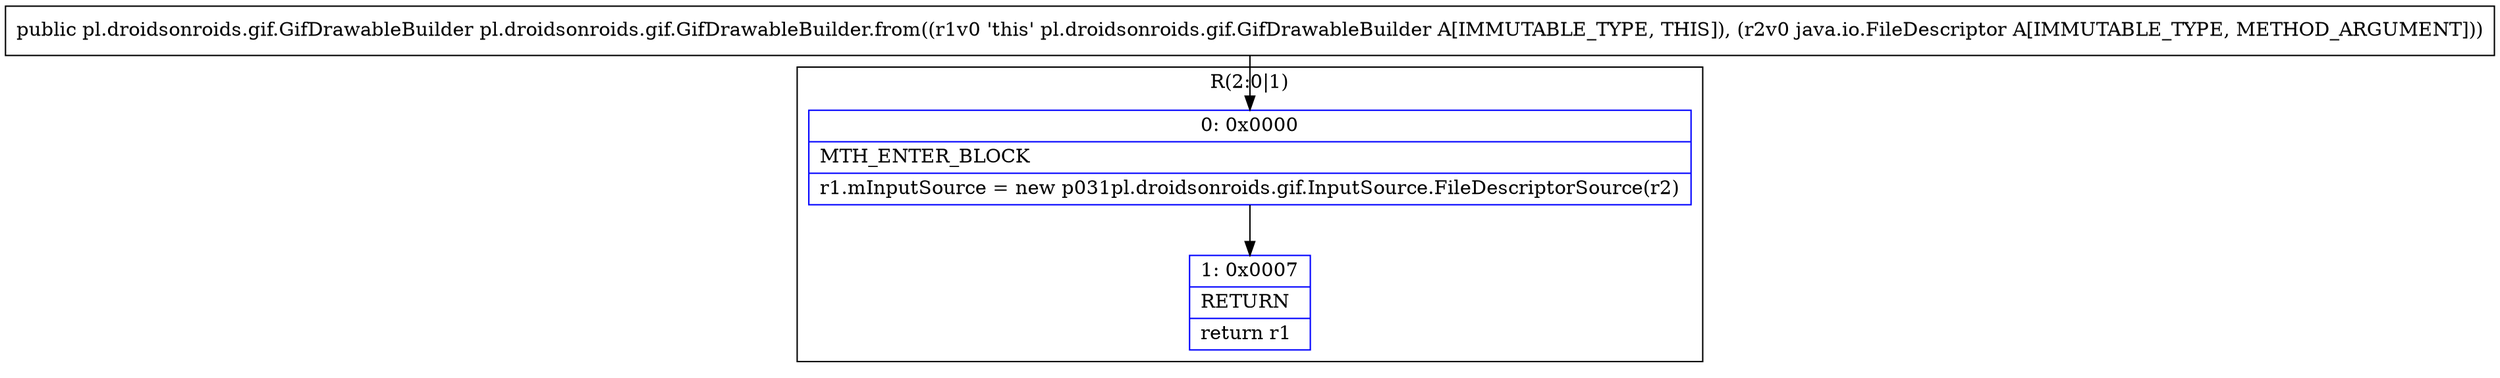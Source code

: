 digraph "CFG forpl.droidsonroids.gif.GifDrawableBuilder.from(Ljava\/io\/FileDescriptor;)Lpl\/droidsonroids\/gif\/GifDrawableBuilder;" {
subgraph cluster_Region_1543105084 {
label = "R(2:0|1)";
node [shape=record,color=blue];
Node_0 [shape=record,label="{0\:\ 0x0000|MTH_ENTER_BLOCK\l|r1.mInputSource = new p031pl.droidsonroids.gif.InputSource.FileDescriptorSource(r2)\l}"];
Node_1 [shape=record,label="{1\:\ 0x0007|RETURN\l|return r1\l}"];
}
MethodNode[shape=record,label="{public pl.droidsonroids.gif.GifDrawableBuilder pl.droidsonroids.gif.GifDrawableBuilder.from((r1v0 'this' pl.droidsonroids.gif.GifDrawableBuilder A[IMMUTABLE_TYPE, THIS]), (r2v0 java.io.FileDescriptor A[IMMUTABLE_TYPE, METHOD_ARGUMENT])) }"];
MethodNode -> Node_0;
Node_0 -> Node_1;
}

